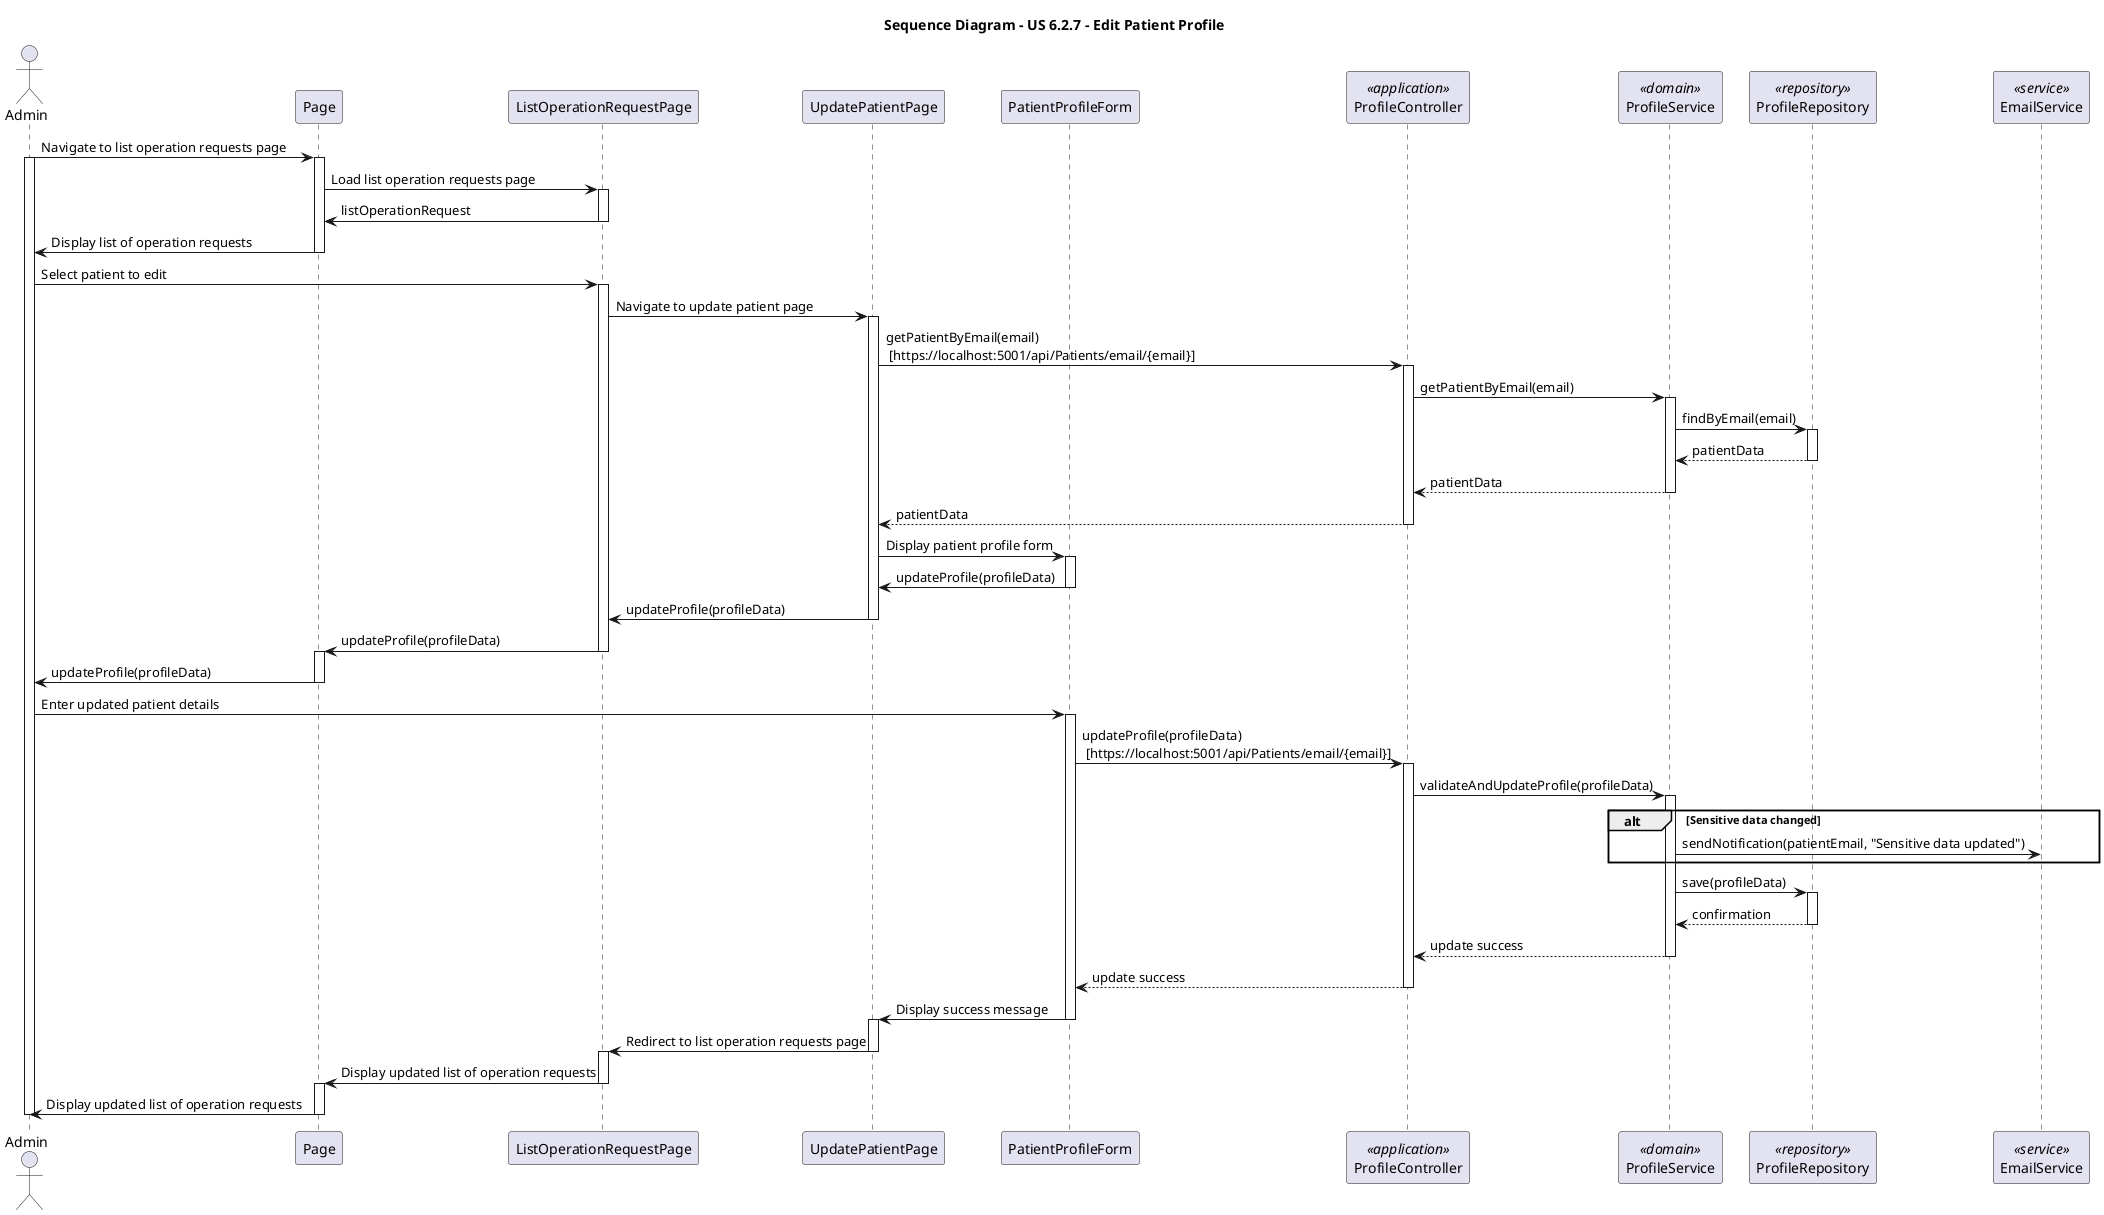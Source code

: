 @startuml US 6.2.7

title Sequence Diagram - US 6.2.7 - Edit Patient Profile

actor "Admin" as admin
participant "Page" as fe
participant "ListOperationRequestPage" as listPage
participant "UpdatePatientPage" as updatePage
participant "PatientProfileForm" as profileForm
participant "ProfileController" as con <<application>>
participant "ProfileService" as service <<domain>>
participant "ProfileRepository" as repo <<repository>>
participant "EmailService" as notif <<service>>

admin -> fe: Navigate to list operation requests page
activate admin
activate fe

fe -> listPage: Load list operation requests page
activate listPage

listPage -> fe: listOperationRequest
deactivate listPage
fe -> admin: Display list of operation requests
deactivate fe

admin -> listPage: Select patient to edit
activate listPage

listPage -> updatePage: Navigate to update patient page
activate updatePage

updatePage -> con: getPatientByEmail(email) \n [https://localhost:5001/api/Patients/email/{email}]
activate con

con -> service: getPatientByEmail(email)
activate service

service -> repo: findByEmail(email)
activate repo
repo --> service: patientData
deactivate repo

service --> con: patientData
deactivate service

con --> updatePage: patientData
deactivate con

updatePage -> profileForm: Display patient profile form
activate profileForm

profileForm -> updatePage: updateProfile(profileData)
deactivate profileForm
updatePage -> listPage : updateProfile(profileData)
deactivate updatePage
listPage -> fe: updateProfile(profileData)
deactivate listPage
activate fe
fe -> admin: updateProfile(profileData)
deactivate fe
admin -> profileForm: Enter updated patient details
activate profileForm


profileForm -> con: updateProfile(profileData) \n [https://localhost:5001/api/Patients/email/{email}]
activate con

con -> service: validateAndUpdateProfile(profileData)
activate service

alt Sensitive data changed
    service -> notif: sendNotification(patientEmail, "Sensitive data updated")
    deactivate notif
end

service -> repo: save(profileData)
activate repo
repo --> service: confirmation
deactivate repo

service --> con: update success
deactivate service

con --> profileForm: update success
deactivate con

profileForm -> updatePage: Display success message
deactivate profileForm
activate updatePage
updatePage -> listPage: Redirect to list operation requests page
deactivate updatePage
activate listPage
listPage -> fe: Display updated list of operation requests
deactivate listPage


activate fe
fe -> admin: Display updated list of operation requests
deactivate fe

deactivate admin

@enduml